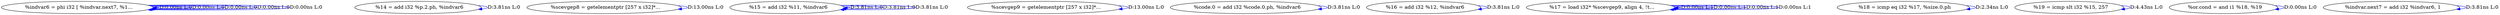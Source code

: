 digraph {
Node0x40fe6b0[label="  %indvar6 = phi i32 [ %indvar.next7, %1..."];
Node0x40fe6b0 -> Node0x40fe6b0[label="D:0.00ns L:0",color=blue];
Node0x40fe6b0 -> Node0x40fe6b0[label="D:0.00ns L:0",color=blue];
Node0x40fe6b0 -> Node0x40fe6b0[label="D:0.00ns L:0",color=blue];
Node0x40fe6b0 -> Node0x40fe6b0[label="D:0.00ns L:0",color=blue];
Node0x40fe6b0 -> Node0x40fe6b0[label="D:0.00ns L:0",color=blue];
Node0x40fe7f0[label="  %14 = add i32 %p.2.ph, %indvar6"];
Node0x40fe7f0 -> Node0x40fe7f0[label="D:3.81ns L:0",color=blue];
Node0x40fe930[label="  %scevgep8 = getelementptr [257 x i32]*..."];
Node0x40fe930 -> Node0x40fe930[label="D:13.00ns L:0",color=blue];
Node0x40fea70[label="  %15 = add i32 %11, %indvar6"];
Node0x40fea70 -> Node0x40fea70[label="D:3.81ns L:0",color=blue];
Node0x40fea70 -> Node0x40fea70[label="D:3.81ns L:0",color=blue];
Node0x40fea70 -> Node0x40fea70[label="D:3.81ns L:0",color=blue];
Node0x40febb0[label="  %scevgep9 = getelementptr [257 x i32]*..."];
Node0x40febb0 -> Node0x40febb0[label="D:13.00ns L:0",color=blue];
Node0x40fecf0[label="  %code.0 = add i32 %code.0.ph, %indvar6"];
Node0x40fecf0 -> Node0x40fecf0[label="D:3.81ns L:0",color=blue];
Node0x40fee30[label="  %16 = add i32 %12, %indvar6"];
Node0x40fee30 -> Node0x40fee30[label="D:3.81ns L:0",color=blue];
Node0x40ff0b0[label="  %17 = load i32* %scevgep9, align 4, !t..."];
Node0x40ff0b0 -> Node0x40ff0b0[label="D:0.00ns L:1",color=blue];
Node0x40ff0b0 -> Node0x40ff0b0[label="D:0.00ns L:1",color=blue];
Node0x40ff0b0 -> Node0x40ff0b0[label="D:0.00ns L:1",color=blue];
Node0x40ff0b0 -> Node0x40ff0b0[label="D:0.00ns L:1",color=blue];
Node0x40ff1f0[label="  %18 = icmp eq i32 %17, %size.0.ph"];
Node0x40ff1f0 -> Node0x40ff1f0[label="D:2.34ns L:0",color=blue];
Node0x40f9310[label="  %19 = icmp slt i32 %15, 257"];
Node0x40f9310 -> Node0x40f9310[label="D:4.43ns L:0",color=blue];
Node0x40f9450[label="  %or.cond = and i1 %18, %19"];
Node0x40f9450 -> Node0x40f9450[label="D:0.00ns L:0",color=blue];
Node0x40f9590[label="  %indvar.next7 = add i32 %indvar6, 1"];
Node0x40f9590 -> Node0x40f9590[label="D:3.81ns L:0",color=blue];
}
